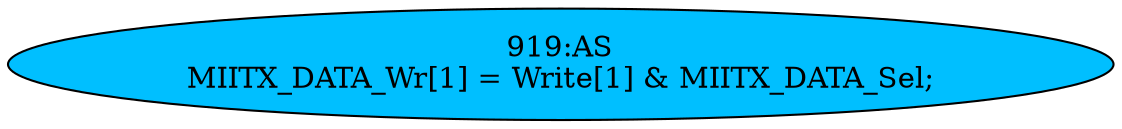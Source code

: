 strict digraph "" {
	node [label="\N"];
	"919:AS"	 [ast="<pyverilog.vparser.ast.Assign object at 0x7fbdee0e3610>",
		def_var="['MIITX_DATA_Wr']",
		fillcolor=deepskyblue,
		label="919:AS
MIITX_DATA_Wr[1] = Write[1] & MIITX_DATA_Sel;",
		statements="[]",
		style=filled,
		typ=Assign,
		use_var="['Write', 'MIITX_DATA_Sel']"];
}
